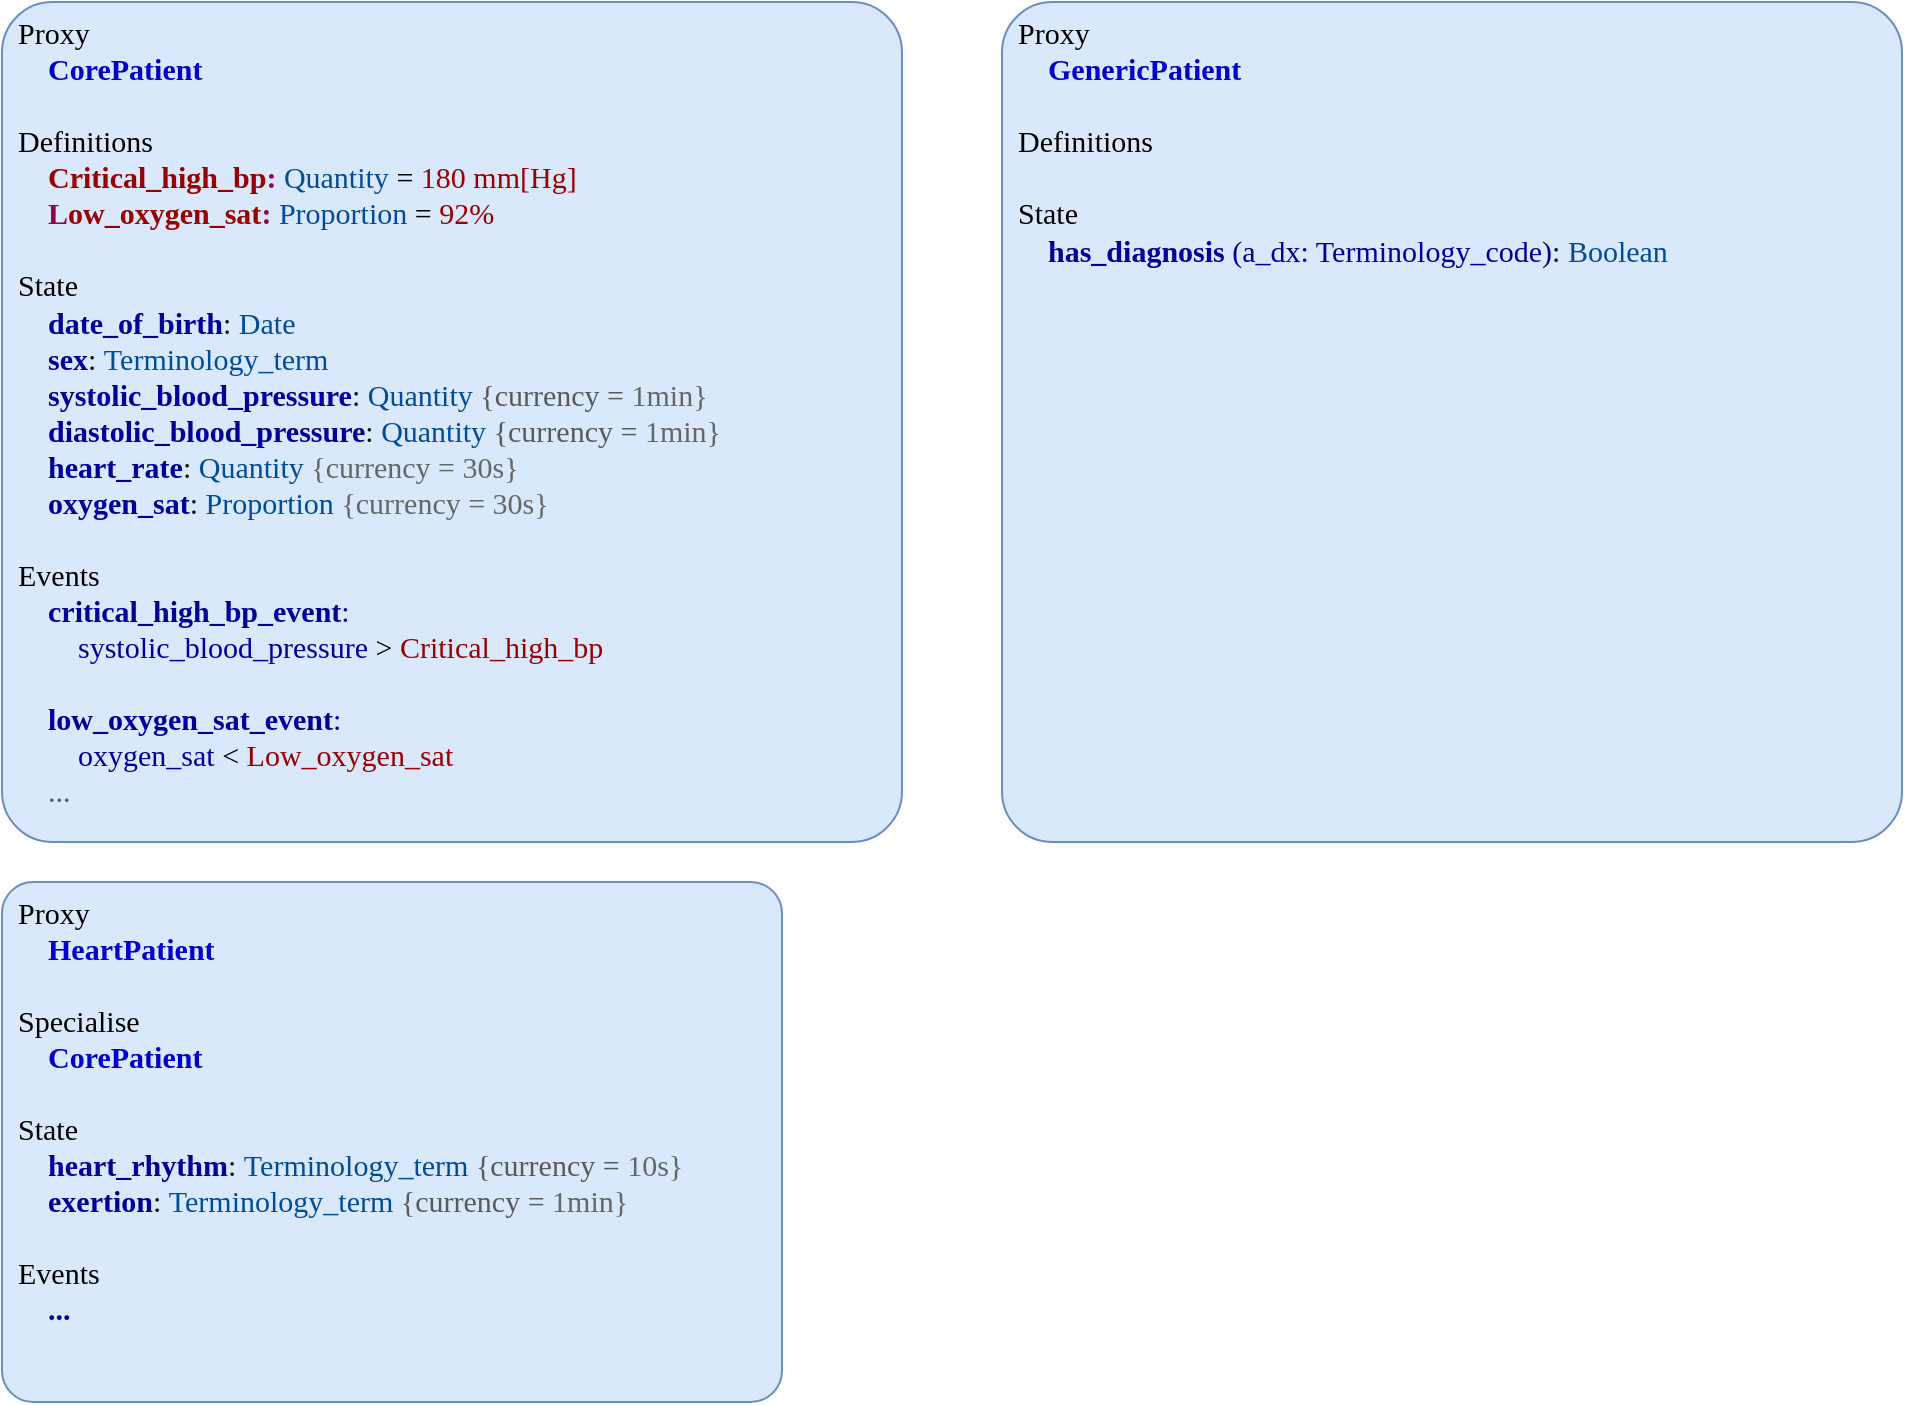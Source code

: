 <mxfile version="12.6.5" type="device"><diagram id="-mjmxiD4SZ3i_Z-_ZSI0" name="Page-1"><mxGraphModel dx="1366" dy="816" grid="1" gridSize="10" guides="1" tooltips="1" connect="1" arrows="1" fold="1" page="1" pageScale="1" pageWidth="1169" pageHeight="827" math="0" shadow="0"><root><mxCell id="0"/><mxCell id="1" parent="0"/><mxCell id="RvP3062w9t06JpOHgTbH-61" value="&lt;div style=&quot;font-size: 15px&quot;&gt;&lt;font style=&quot;font-size: 15px&quot;&gt;&lt;span&gt;Proxy&lt;/span&gt;&lt;/font&gt;&lt;/div&gt;&lt;div style=&quot;font-size: 15px&quot;&gt;&lt;font style=&quot;font-size: 15px&quot;&gt;&lt;span&gt;&amp;nbsp; &amp;nbsp;&amp;nbsp;&lt;/span&gt;&lt;font style=&quot;font-size: 15px&quot;&gt;&lt;b&gt;&lt;font color=&quot;#0000cc&quot;&gt;HeartPatient&lt;/font&gt;&lt;/b&gt;&lt;font color=&quot;#004c99&quot;&gt;&amp;nbsp;&lt;/font&gt;&lt;/font&gt;&lt;/font&gt;&lt;/div&gt;&lt;div style=&quot;font-size: 15px&quot;&gt;&lt;font style=&quot;font-size: 15px&quot;&gt;&lt;font style=&quot;font-size: 15px&quot;&gt;&lt;font color=&quot;#004c99&quot;&gt;&lt;br&gt;&lt;/font&gt;&lt;/font&gt;&lt;/font&gt;&lt;/div&gt;&lt;div style=&quot;font-size: 15px&quot;&gt;Specialise&lt;/div&gt;&lt;div style=&quot;font-size: 15px&quot;&gt;&lt;font style=&quot;font-size: 15px&quot;&gt;&lt;font style=&quot;font-size: 15px&quot;&gt;&lt;font color=&quot;#004c99&quot;&gt;&amp;nbsp; &amp;nbsp;&amp;nbsp;&lt;/font&gt;&lt;b&gt;&lt;font color=&quot;#0000cc&quot;&gt;CorePatient&lt;/font&gt;&lt;/b&gt;&lt;/font&gt;&lt;/font&gt;&lt;/div&gt;&lt;div style=&quot;font-size: 15px&quot;&gt;&lt;br&gt;&lt;/div&gt;&lt;div style=&quot;font-size: 15px&quot;&gt;State&lt;/div&gt;&lt;font style=&quot;font-size: 15px&quot;&gt;&lt;span style=&quot;white-space: nowrap&quot;&gt;&lt;div style=&quot;font-weight: bold&quot;&gt;&lt;b&gt;&lt;font color=&quot;#990000&quot; style=&quot;font-size: 15px&quot;&gt;&amp;nbsp; &amp;nbsp; &lt;/font&gt;&lt;font style=&quot;font-size: 15px&quot; color=&quot;#000099&quot;&gt;heart_rhythm&lt;/font&gt;&lt;/b&gt;&lt;span style=&quot;font-weight: normal&quot;&gt;:&amp;nbsp;&lt;/span&gt;&lt;font color=&quot;#004c99&quot; style=&quot;font-weight: normal ; font-size: 15px&quot;&gt;Terminology_term&lt;/font&gt;&lt;span style=&quot;font-weight: normal&quot;&gt;&amp;nbsp;&lt;/span&gt;&lt;font color=&quot;#595959&quot; style=&quot;font-weight: normal ; font-size: 15px&quot;&gt;{currency =&amp;nbsp;&lt;/font&gt;&lt;font color=&quot;#666666&quot; style=&quot;font-weight: normal ; font-size: 15px&quot;&gt;10s}&lt;/font&gt;&lt;/div&gt;&lt;div&gt;&lt;div style=&quot;font-weight: bold&quot;&gt;&lt;b&gt;&lt;font color=&quot;#990000&quot;&gt;&amp;nbsp; &amp;nbsp; &lt;/font&gt;&lt;font color=&quot;#000099&quot;&gt;exertion&lt;/font&gt;&lt;/b&gt;&lt;span style=&quot;font-weight: normal&quot;&gt;:&amp;nbsp;&lt;/span&gt;&lt;font color=&quot;#004c99&quot; style=&quot;font-weight: normal&quot;&gt;Terminology_term&lt;/font&gt;&lt;span style=&quot;font-weight: normal&quot;&gt;&amp;nbsp;&lt;/span&gt;&lt;font color=&quot;#595959&quot; style=&quot;font-weight: normal&quot;&gt;{currency =&amp;nbsp;&lt;/font&gt;&lt;font color=&quot;#666666&quot; style=&quot;font-weight: normal&quot;&gt;1min}&lt;/font&gt;&lt;/div&gt;&lt;div style=&quot;font-weight: bold&quot;&gt;&lt;font color=&quot;#666666&quot; style=&quot;font-weight: normal&quot;&gt;&lt;br&gt;&lt;/font&gt;&lt;/div&gt;&lt;div style=&quot;font-weight: bold&quot;&gt;&lt;font style=&quot;font-weight: normal&quot;&gt;Events&lt;/font&gt;&lt;/div&gt;&lt;div&gt;&lt;font color=&quot;#666666&quot; style=&quot;font-weight: normal&quot;&gt;&amp;nbsp; &amp;nbsp; &lt;/font&gt;&lt;font color=&quot;#000099&quot;&gt;&lt;b&gt;...&lt;/b&gt;&lt;/font&gt;&lt;/div&gt;&lt;div style=&quot;font-weight: bold&quot;&gt;&lt;font color=&quot;#666666&quot; style=&quot;font-weight: normal&quot;&gt;&lt;br&gt;&lt;/font&gt;&lt;/div&gt;&lt;/div&gt;&lt;/span&gt;&lt;/font&gt;" style="rounded=1;whiteSpace=wrap;html=1;fontSize=16;arcSize=6;verticalAlign=top;fillColor=#dae8fc;strokeColor=#6c8ebf;fontFamily=Tahoma;align=left;spacingLeft=6;" parent="1" vertex="1"><mxGeometry x="60" y="470" width="390" height="260" as="geometry"/></mxCell><mxCell id="G-r-zr2X4jl4nzTnfI1M-4" value="&lt;font style=&quot;font-size: 14px&quot;&gt;&lt;br&gt;&lt;/font&gt;" style="text;html=1;align=left;verticalAlign=middle;resizable=0;points=[];autosize=1;fontSize=12;fontFamily=Tahoma;" parent="1" vertex="1"><mxGeometry x="420" y="365.5" width="20" height="20" as="geometry"/></mxCell><mxCell id="LEaa0BhfU7wHosrzJUJ7-3" value="&lt;div style=&quot;font-size: 15px&quot;&gt;&lt;font style=&quot;font-size: 15px&quot;&gt;&lt;span&gt;Proxy&lt;/span&gt;&lt;/font&gt;&lt;/div&gt;&lt;div style=&quot;font-size: 15px&quot;&gt;&lt;font style=&quot;font-size: 15px&quot;&gt;&lt;font style=&quot;font-size: 15px&quot;&gt;&amp;nbsp; &amp;nbsp;&amp;nbsp;&lt;b&gt;&lt;font color=&quot;#0000cc&quot;&gt;CorePatient&lt;/font&gt;&lt;/b&gt;&lt;/font&gt;&lt;/font&gt;&lt;/div&gt;&lt;div style=&quot;font-size: 15px&quot;&gt;&lt;font style=&quot;font-size: 15px&quot;&gt;&lt;font style=&quot;font-size: 15px&quot;&gt;&lt;b style=&quot;color: rgb(153 , 0 , 77)&quot;&gt;&lt;br&gt;&lt;/b&gt;&lt;/font&gt;&lt;/font&gt;&lt;/div&gt;&lt;div style=&quot;font-size: 15px&quot;&gt;&lt;font style=&quot;font-size: 15px&quot;&gt;&lt;font style=&quot;font-size: 15px&quot;&gt;Definitions&lt;/font&gt;&lt;/font&gt;&lt;/div&gt;&lt;div style=&quot;font-size: 15px&quot;&gt;&lt;font style=&quot;font-size: 15px&quot;&gt;&lt;font style=&quot;font-size: 15px&quot;&gt;&lt;b style=&quot;color: rgb(153 , 0 , 77)&quot;&gt;&amp;nbsp; &amp;nbsp; &lt;/b&gt;&lt;b&gt;&lt;font color=&quot;#990000&quot;&gt;Critical_high_bp&lt;/font&gt;&lt;/b&gt;&lt;b style=&quot;color: rgb(153 , 0 , 77)&quot;&gt;: &lt;/b&gt;&lt;font color=&quot;#004c99&quot;&gt;Quantity&lt;/font&gt;&lt;font color=&quot;#000099&quot;&gt; &lt;/font&gt;=&lt;font color=&quot;#000099&quot;&gt; &lt;/font&gt;&lt;font color=&quot;#990000&quot;&gt;180 mm[Hg]&lt;/font&gt;&lt;/font&gt;&lt;/font&gt;&lt;/div&gt;&lt;div style=&quot;font-size: 15px&quot;&gt;&lt;font style=&quot;font-size: 15px&quot;&gt;&lt;font style=&quot;font-size: 15px&quot;&gt;&lt;div&gt;&lt;b style=&quot;color: rgb(153 , 0 , 77)&quot;&gt;&amp;nbsp; &amp;nbsp; L&lt;/b&gt;&lt;b&gt;&lt;font color=&quot;#990000&quot;&gt;ow_oxygen_sat&lt;/font&gt;&lt;/b&gt;&lt;b style=&quot;color: rgb(153 , 0 , 77)&quot;&gt;:&amp;nbsp;&lt;/b&gt;&lt;font color=&quot;#004c99&quot;&gt;Proportion&lt;/font&gt;&lt;font color=&quot;#000099&quot;&gt;&amp;nbsp;&lt;/font&gt;=&lt;font color=&quot;#000099&quot;&gt;&amp;nbsp;&lt;/font&gt;&lt;font color=&quot;#990000&quot;&gt;92%&lt;/font&gt;&lt;/div&gt;&lt;div&gt;&lt;font color=&quot;#990000&quot;&gt;&lt;br&gt;&lt;/font&gt;&lt;/div&gt;&lt;/font&gt;&lt;/font&gt;&lt;/div&gt;&lt;div style=&quot;font-size: 15px&quot;&gt;State&lt;/div&gt;&lt;font style=&quot;font-size: 15px&quot;&gt;&lt;b style=&quot;white-space: nowrap&quot;&gt;&lt;font color=&quot;#990000&quot;&gt;&amp;nbsp; &amp;nbsp; &lt;/font&gt;&lt;font color=&quot;#000099&quot;&gt;date_of_birth&lt;/font&gt;&lt;/b&gt;&lt;span style=&quot;white-space: nowrap&quot;&gt;:&amp;nbsp;&lt;/span&gt;&lt;font color=&quot;#004c99&quot; style=&quot;white-space: nowrap&quot;&gt;Date&lt;/font&gt;&lt;b style=&quot;white-space: nowrap&quot;&gt;&lt;div&gt;&lt;b&gt;&lt;font color=&quot;#990000&quot;&gt;&amp;nbsp; &amp;nbsp; &lt;/font&gt;&lt;font color=&quot;#000099&quot;&gt;sex&lt;/font&gt;&lt;/b&gt;&lt;span style=&quot;font-weight: 400&quot;&gt;:&amp;nbsp;&lt;/span&gt;&lt;font color=&quot;#004c99&quot; style=&quot;font-weight: 400&quot;&gt;Terminology_term&lt;/font&gt;&lt;/div&gt;&lt;div&gt;&lt;b&gt;&lt;font color=&quot;#990000&quot; style=&quot;font-size: 15px&quot;&gt;&amp;nbsp; &amp;nbsp; &lt;/font&gt;&lt;font style=&quot;font-size: 15px&quot; color=&quot;#000099&quot;&gt;systolic_blood_pressure&lt;/font&gt;&lt;/b&gt;&lt;span style=&quot;font-weight: normal&quot;&gt;:&amp;nbsp;&lt;/span&gt;&lt;font color=&quot;#004c99&quot; style=&quot;font-weight: normal ; font-size: 15px&quot;&gt;Quantity&lt;/font&gt;&lt;span style=&quot;font-weight: normal&quot;&gt;&amp;nbsp;&lt;/span&gt;&lt;font color=&quot;#595959&quot; style=&quot;font-weight: normal ; font-size: 15px&quot;&gt;{currency =&amp;nbsp;&lt;/font&gt;&lt;font color=&quot;#666666&quot; style=&quot;font-weight: normal ; font-size: 15px&quot;&gt;1min}&lt;/font&gt;&lt;/div&gt;&lt;div&gt;&lt;b&gt;&lt;font color=&quot;#990000&quot;&gt;&amp;nbsp; &amp;nbsp; &lt;/font&gt;&lt;font color=&quot;#000099&quot;&gt;diastolic_blood_pressure&lt;/font&gt;&lt;/b&gt;&lt;span style=&quot;font-weight: normal&quot;&gt;:&amp;nbsp;&lt;/span&gt;&lt;font color=&quot;#004c99&quot; style=&quot;font-weight: normal&quot;&gt;Quantity&lt;/font&gt;&lt;span style=&quot;font-weight: normal&quot;&gt;&amp;nbsp;&lt;/span&gt;&lt;font color=&quot;#595959&quot; style=&quot;font-weight: normal&quot;&gt;{currency =&amp;nbsp;&lt;/font&gt;&lt;font color=&quot;#666666&quot; style=&quot;font-weight: normal&quot;&gt;1min}&lt;/font&gt;&lt;span style=&quot;font-weight: normal&quot;&gt;&lt;br&gt;&lt;/span&gt;&lt;/div&gt;&lt;/b&gt;&lt;font style=&quot;white-space: nowrap ; font-size: 15px&quot;&gt;&lt;div&gt;&lt;font style=&quot;font-size: 15px&quot;&gt;&lt;b&gt;&lt;font color=&quot;#990000&quot;&gt;&amp;nbsp; &amp;nbsp; &lt;/font&gt;&lt;font color=&quot;#000099&quot;&gt;heart_rate&lt;/font&gt;&lt;/b&gt;&lt;/font&gt;&lt;span style=&quot;color: rgb(0 , 0 , 0)&quot;&gt;:&amp;nbsp;&lt;/span&gt;&lt;font color=&quot;#004c99&quot; style=&quot;font-size: 15px&quot;&gt;Quantity&lt;/font&gt;&lt;span style=&quot;color: rgb(0 , 0 , 0)&quot;&gt;&amp;nbsp;&lt;/span&gt;&lt;font style=&quot;font-size: 15px&quot; color=&quot;#666666&quot;&gt;{currency = 30s}&lt;/font&gt;&lt;/div&gt;&lt;div&gt;&lt;b&gt;&lt;font color=&quot;#990000&quot;&gt;&amp;nbsp; &amp;nbsp;&amp;nbsp;&lt;/font&gt;&lt;font color=&quot;#000099&quot;&gt;oxygen_sat&lt;/font&gt;&lt;/b&gt;:&amp;nbsp;&lt;font color=&quot;#004c99&quot;&gt;Proportion&lt;/font&gt;&amp;nbsp;&lt;font color=&quot;#666666&quot;&gt;{currency = 30s}&lt;/font&gt;&lt;font style=&quot;font-size: 15px&quot; color=&quot;#666666&quot;&gt;&lt;br&gt;&lt;/font&gt;&lt;/div&gt;&lt;div&gt;&lt;font color=&quot;#666666&quot;&gt;&lt;br&gt;&lt;/font&gt;&lt;/div&gt;&lt;div&gt;&lt;div style=&quot;font-weight: bold&quot;&gt;&lt;font style=&quot;font-weight: normal&quot;&gt;Events&lt;/font&gt;&lt;/div&gt;&lt;div&gt;&lt;font color=&quot;#666666&quot;&gt;&amp;nbsp; &amp;nbsp;&amp;nbsp;&lt;/font&gt;&lt;font color=&quot;#000099&quot;&gt;&lt;b&gt;critical_high_bp_event&lt;/b&gt;:&lt;/font&gt;&lt;/div&gt;&lt;div&gt;&lt;font color=&quot;#666666&quot;&gt;&amp;nbsp; &amp;nbsp; &amp;nbsp; &amp;nbsp;&amp;nbsp;&lt;/font&gt;&lt;font color=&quot;#000099&quot;&gt;systolic_blood_pressure&lt;/font&gt;&lt;font color=&quot;#666666&quot;&gt;&amp;nbsp;&lt;/font&gt;&amp;gt;&lt;font color=&quot;#666666&quot;&gt;&amp;nbsp;&lt;/font&gt;&lt;font color=&quot;#990000&quot;&gt;Critical_high_bp&lt;/font&gt;&lt;/div&gt;&lt;/div&gt;&lt;div&gt;&lt;font color=&quot;#990000&quot;&gt;&lt;br&gt;&lt;/font&gt;&lt;/div&gt;&lt;div&gt;&lt;font color=&quot;#666666&quot;&gt;&amp;nbsp; &amp;nbsp;&amp;nbsp;&lt;/font&gt;&lt;font color=&quot;#000099&quot;&gt;&lt;b&gt;low_oxygen_sat_event&lt;/b&gt;:&lt;/font&gt;&lt;/div&gt;&lt;div&gt;&lt;font color=&quot;#666666&quot;&gt;&amp;nbsp; &amp;nbsp; &amp;nbsp; &amp;nbsp;&amp;nbsp;&lt;/font&gt;&lt;font color=&quot;#000099&quot;&gt;oxygen_sat&lt;/font&gt;&lt;font color=&quot;#666666&quot;&gt;&amp;nbsp;&lt;/font&gt;&lt;span&gt;&amp;lt;&lt;/span&gt;&lt;font color=&quot;#666666&quot;&gt;&amp;nbsp;&lt;/font&gt;&lt;font color=&quot;#990000&quot;&gt;Low_oxygen_sat&lt;/font&gt;&lt;/div&gt;&lt;div&gt;&lt;font color=&quot;#595959&quot;&gt;&amp;nbsp; &amp;nbsp; ...&lt;/font&gt;&lt;/div&gt;&lt;/font&gt;&lt;/font&gt;" style="rounded=1;whiteSpace=wrap;html=1;fontSize=16;arcSize=6;verticalAlign=top;fillColor=#dae8fc;strokeColor=#6c8ebf;fontFamily=Tahoma;align=left;spacingLeft=6;" parent="1" vertex="1"><mxGeometry x="60" y="30" width="450" height="420" as="geometry"/></mxCell><mxCell id="KlcMZjxObr8s8iO9tr29-1" value="&lt;div style=&quot;font-size: 15px&quot;&gt;&lt;font style=&quot;font-size: 15px&quot;&gt;&lt;span&gt;Proxy&lt;/span&gt;&lt;/font&gt;&lt;/div&gt;&lt;div style=&quot;font-size: 15px&quot;&gt;&lt;font style=&quot;font-size: 15px&quot;&gt;&lt;font style=&quot;font-size: 15px&quot;&gt;&amp;nbsp; &amp;nbsp; &lt;b&gt;&lt;font color=&quot;#0000cc&quot;&gt;GenericPatient&lt;/font&gt;&lt;/b&gt;&lt;/font&gt;&lt;/font&gt;&lt;/div&gt;&lt;div style=&quot;font-size: 15px&quot;&gt;&lt;font style=&quot;font-size: 15px&quot;&gt;&lt;font style=&quot;font-size: 15px&quot;&gt;&lt;b style=&quot;color: rgb(153 , 0 , 77)&quot;&gt;&lt;br&gt;&lt;/b&gt;&lt;/font&gt;&lt;/font&gt;&lt;/div&gt;&lt;div style=&quot;font-size: 15px&quot;&gt;&lt;font style=&quot;font-size: 15px&quot;&gt;&lt;font style=&quot;font-size: 15px&quot;&gt;Definitions&lt;/font&gt;&lt;/font&gt;&lt;/div&gt;&lt;div style=&quot;font-size: 15px&quot;&gt;&lt;br&gt;&lt;/div&gt;&lt;div style=&quot;font-size: 15px&quot;&gt;State&lt;/div&gt;&lt;font style=&quot;font-size: 15px&quot;&gt;&lt;span style=&quot;white-space: nowrap&quot;&gt;&lt;font color=&quot;#990000&quot; style=&quot;font-weight: bold&quot;&gt;&amp;nbsp; &amp;nbsp; &lt;/font&gt;&lt;font color=&quot;#000099&quot;&gt;&lt;b&gt;has_diagnosis&lt;/b&gt; (a_dx: Terminology_code)&lt;/font&gt;&lt;/span&gt;&lt;span style=&quot;white-space: nowrap&quot;&gt;:&amp;nbsp;&lt;/span&gt;&lt;font color=&quot;#004c99&quot; style=&quot;white-space: nowrap&quot;&gt;Boolean&lt;/font&gt;&lt;b style=&quot;white-space: nowrap&quot;&gt;&lt;div&gt;&lt;b&gt;&lt;font color=&quot;#990000&quot;&gt;&amp;nbsp; &amp;nbsp;&amp;nbsp;&lt;/font&gt;&lt;/b&gt;&lt;/div&gt;&lt;/b&gt;&lt;font style=&quot;white-space: nowrap ; font-size: 15px&quot;&gt;&lt;div style=&quot;font-weight: bold&quot;&gt;&lt;br&gt;&lt;/div&gt;&lt;/font&gt;&lt;/font&gt;" style="rounded=1;whiteSpace=wrap;html=1;fontSize=16;arcSize=6;verticalAlign=top;fillColor=#dae8fc;strokeColor=#6c8ebf;fontFamily=Tahoma;align=left;spacingLeft=6;" parent="1" vertex="1"><mxGeometry x="560" y="30" width="450" height="420" as="geometry"/></mxCell></root></mxGraphModel></diagram></mxfile>